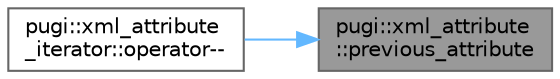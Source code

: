 digraph "pugi::xml_attribute::previous_attribute"
{
 // INTERACTIVE_SVG=YES
 // LATEX_PDF_SIZE
  bgcolor="transparent";
  edge [fontname=Helvetica,fontsize=10,labelfontname=Helvetica,labelfontsize=10];
  node [fontname=Helvetica,fontsize=10,shape=box,height=0.2,width=0.4];
  rankdir="RL";
  Node1 [id="Node000001",label="pugi::xml_attribute\l::previous_attribute",height=0.2,width=0.4,color="gray40", fillcolor="grey60", style="filled", fontcolor="black",tooltip=" "];
  Node1 -> Node2 [id="edge1_Node000001_Node000002",dir="back",color="steelblue1",style="solid",tooltip=" "];
  Node2 [id="Node000002",label="pugi::xml_attribute\l_iterator::operator--",height=0.2,width=0.4,color="grey40", fillcolor="white", style="filled",URL="$de/d8a/classpugi_1_1xml__attribute__iterator.html#a7ac06eb61d47a9e57bcd0fd2434c6243",tooltip=" "];
}
